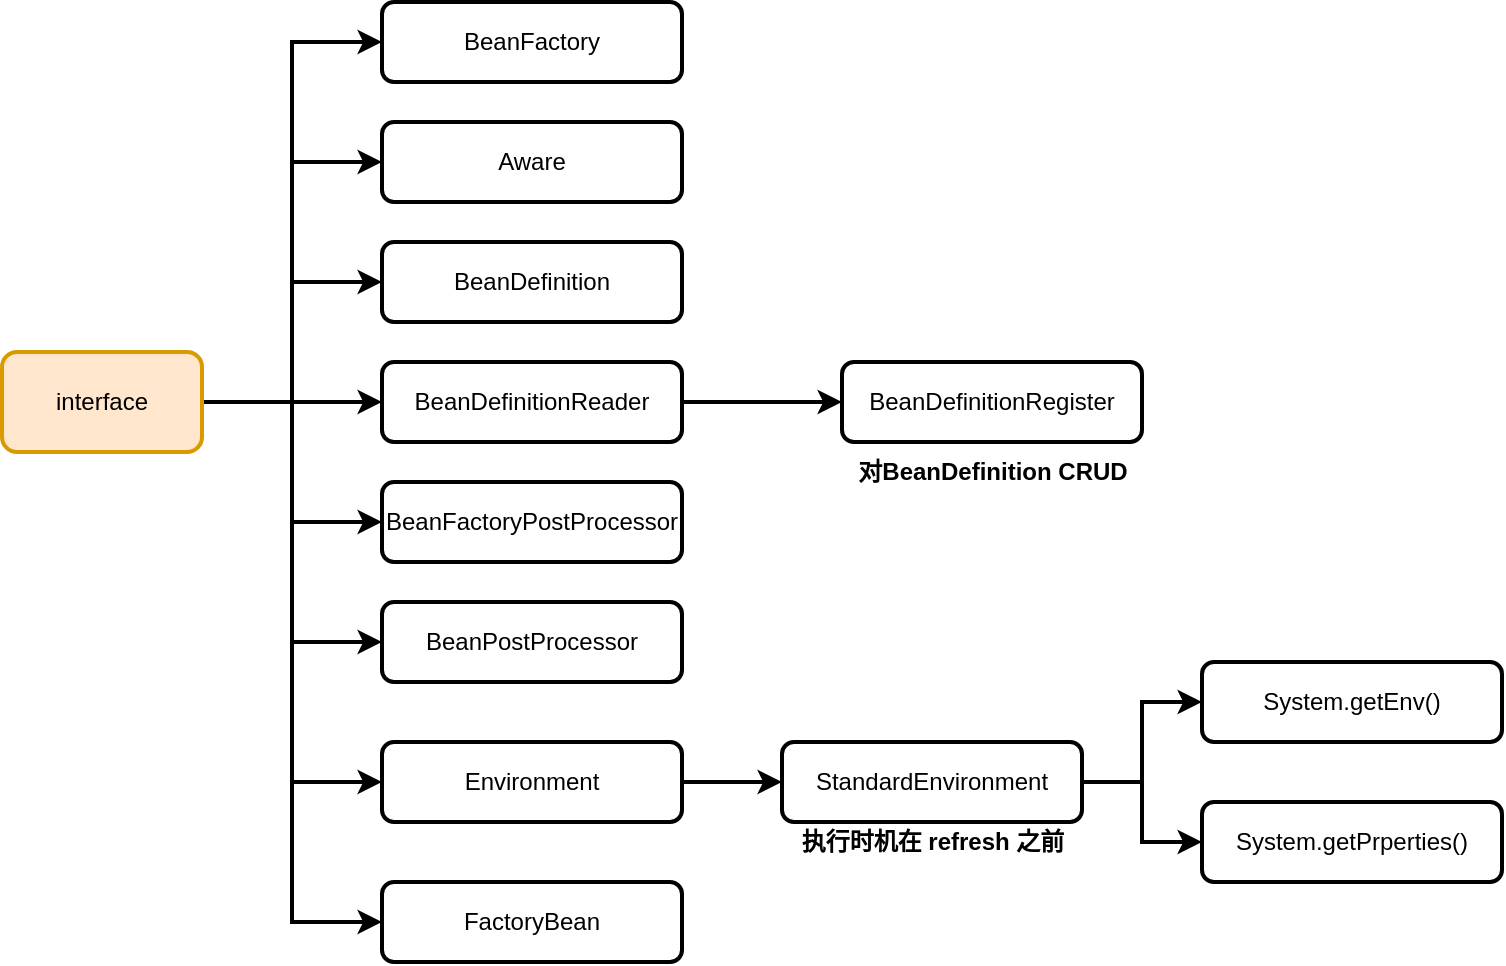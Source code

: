 <mxfile>
    <diagram id="aUQ94GuYCvivdaW4peMD" name="Page-1">
        <mxGraphModel dx="1536" dy="1131" grid="1" gridSize="10" guides="1" tooltips="1" connect="1" arrows="1" fold="1" page="1" pageScale="1" pageWidth="850" pageHeight="1100" math="0" shadow="0">
            <root>
                <mxCell id="0"/>
                <mxCell id="1" parent="0"/>
                <mxCell id="4" value="" style="edgeStyle=orthogonalEdgeStyle;rounded=0;orthogonalLoop=1;jettySize=auto;html=1;fontStyle=0;fontSize=12;strokeWidth=2;entryX=0;entryY=0.5;entryDx=0;entryDy=0;" edge="1" parent="1" source="2" target="3">
                    <mxGeometry relative="1" as="geometry"/>
                </mxCell>
                <mxCell id="18" style="edgeStyle=orthogonalEdgeStyle;rounded=0;orthogonalLoop=1;jettySize=auto;html=1;entryX=0;entryY=0.5;entryDx=0;entryDy=0;fontSize=12;strokeWidth=2;" edge="1" parent="1" source="2" target="6">
                    <mxGeometry relative="1" as="geometry"/>
                </mxCell>
                <mxCell id="20" style="edgeStyle=orthogonalEdgeStyle;rounded=0;orthogonalLoop=1;jettySize=auto;html=1;entryX=0;entryY=0.5;entryDx=0;entryDy=0;fontSize=12;strokeWidth=2;" edge="1" parent="1" source="2" target="8">
                    <mxGeometry relative="1" as="geometry"/>
                </mxCell>
                <mxCell id="21" style="edgeStyle=orthogonalEdgeStyle;rounded=0;orthogonalLoop=1;jettySize=auto;html=1;entryX=0;entryY=0.5;entryDx=0;entryDy=0;fontSize=12;strokeWidth=2;" edge="1" parent="1" source="2" target="9">
                    <mxGeometry relative="1" as="geometry"/>
                </mxCell>
                <mxCell id="22" style="edgeStyle=orthogonalEdgeStyle;rounded=0;orthogonalLoop=1;jettySize=auto;html=1;entryX=0;entryY=0.5;entryDx=0;entryDy=0;fontSize=12;strokeWidth=2;" edge="1" parent="1" source="2" target="10">
                    <mxGeometry relative="1" as="geometry"/>
                </mxCell>
                <mxCell id="23" style="edgeStyle=orthogonalEdgeStyle;rounded=0;orthogonalLoop=1;jettySize=auto;html=1;entryX=0;entryY=0.5;entryDx=0;entryDy=0;fontSize=12;strokeWidth=2;" edge="1" parent="1" source="2" target="11">
                    <mxGeometry relative="1" as="geometry"/>
                </mxCell>
                <mxCell id="25" style="edgeStyle=orthogonalEdgeStyle;rounded=0;orthogonalLoop=1;jettySize=auto;html=1;entryX=0;entryY=0.5;entryDx=0;entryDy=0;fontSize=12;strokeWidth=2;" edge="1" parent="1" source="2" target="7">
                    <mxGeometry relative="1" as="geometry"/>
                </mxCell>
                <mxCell id="27" style="edgeStyle=orthogonalEdgeStyle;rounded=0;orthogonalLoop=1;jettySize=auto;html=1;entryX=0;entryY=0.5;entryDx=0;entryDy=0;fontSize=12;strokeWidth=2;" edge="1" parent="1" source="2" target="26">
                    <mxGeometry relative="1" as="geometry"/>
                </mxCell>
                <mxCell id="2" value="interface" style="rounded=1;whiteSpace=wrap;html=1;strokeWidth=2;fontStyle=0;fillColor=#ffe6cc;strokeColor=#d79b00;" parent="1" vertex="1">
                    <mxGeometry x="40" y="255" width="100" height="50" as="geometry"/>
                </mxCell>
                <mxCell id="3" value="BeanFactory" style="rounded=1;whiteSpace=wrap;html=1;strokeWidth=2;fontStyle=0" vertex="1" parent="1">
                    <mxGeometry x="230" y="80" width="150" height="40" as="geometry"/>
                </mxCell>
                <mxCell id="6" value="Aware&lt;span style=&quot;color: rgba(0 , 0 , 0 , 0) ; font-family: monospace ; font-size: 0px&quot;&gt;%3CmxGraphModel%3E%3Croot%3E%3CmxCell%20id%3D%220%22%2F%3E%3CmxCell%20id%3D%221%22%20parent%3D%220%22%2F%3E%3CmxCell%20id%3D%222%22%20value%3D%22BeanFactory%22%20style%3D%22rounded%3D1%3BwhiteSpace%3Dwrap%3Bhtml%3D1%3BstrokeWidth%3D2%3BfontStyle%3D0%22%20vertex%3D%221%22%20parent%3D%221%22%3E%3CmxGeometry%20x%3D%22270%22%20y%3D%2280%22%20width%3D%22150%22%20height%3D%2240%22%20as%3D%22geometry%22%2F%3E%3C%2FmxCell%3E%3C%2Froot%3E%3C%2FmxGraphModel%3E&lt;/span&gt;" style="rounded=1;whiteSpace=wrap;html=1;strokeWidth=2;fontStyle=0" vertex="1" parent="1">
                    <mxGeometry x="230" y="140" width="150" height="40" as="geometry"/>
                </mxCell>
                <mxCell id="7" value="BeanDefinition" style="rounded=1;whiteSpace=wrap;html=1;strokeWidth=2;fontStyle=0" vertex="1" parent="1">
                    <mxGeometry x="230" y="200" width="150" height="40" as="geometry"/>
                </mxCell>
                <mxCell id="29" value="" style="edgeStyle=orthogonalEdgeStyle;rounded=0;orthogonalLoop=1;jettySize=auto;html=1;fontSize=12;strokeWidth=2;" edge="1" parent="1" source="8" target="28">
                    <mxGeometry relative="1" as="geometry"/>
                </mxCell>
                <mxCell id="8" value="BeanDefinitionReader" style="rounded=1;whiteSpace=wrap;html=1;strokeWidth=2;fontStyle=0" vertex="1" parent="1">
                    <mxGeometry x="230" y="260" width="150" height="40" as="geometry"/>
                </mxCell>
                <mxCell id="9" value="BeanFactoryPostProcessor" style="rounded=1;whiteSpace=wrap;html=1;strokeWidth=2;fontStyle=0" vertex="1" parent="1">
                    <mxGeometry x="230" y="320" width="150" height="40" as="geometry"/>
                </mxCell>
                <mxCell id="10" value="BeanPostProcessor" style="rounded=1;whiteSpace=wrap;html=1;strokeWidth=2;fontStyle=0" vertex="1" parent="1">
                    <mxGeometry x="230" y="380" width="150" height="40" as="geometry"/>
                </mxCell>
                <mxCell id="13" value="" style="edgeStyle=orthogonalEdgeStyle;rounded=0;orthogonalLoop=1;jettySize=auto;html=1;fontSize=12;strokeWidth=2;" edge="1" parent="1" source="11" target="12">
                    <mxGeometry relative="1" as="geometry"/>
                </mxCell>
                <mxCell id="11" value="Environment" style="rounded=1;whiteSpace=wrap;html=1;strokeWidth=2;fontStyle=0" vertex="1" parent="1">
                    <mxGeometry x="230" y="450" width="150" height="40" as="geometry"/>
                </mxCell>
                <mxCell id="15" value="" style="edgeStyle=orthogonalEdgeStyle;rounded=0;orthogonalLoop=1;jettySize=auto;html=1;fontSize=12;strokeWidth=2;entryX=0;entryY=0.5;entryDx=0;entryDy=0;" edge="1" parent="1" source="12" target="14">
                    <mxGeometry relative="1" as="geometry"/>
                </mxCell>
                <mxCell id="17" style="edgeStyle=orthogonalEdgeStyle;rounded=0;orthogonalLoop=1;jettySize=auto;html=1;fontSize=12;strokeWidth=2;" edge="1" parent="1" source="12" target="16">
                    <mxGeometry relative="1" as="geometry"/>
                </mxCell>
                <mxCell id="12" value="StandardEnvironment" style="rounded=1;whiteSpace=wrap;html=1;strokeWidth=2;fontStyle=0" vertex="1" parent="1">
                    <mxGeometry x="430" y="450" width="150" height="40" as="geometry"/>
                </mxCell>
                <mxCell id="14" value="System.getEnv()" style="rounded=1;whiteSpace=wrap;html=1;strokeWidth=2;fontStyle=0" vertex="1" parent="1">
                    <mxGeometry x="640" y="410" width="150" height="40" as="geometry"/>
                </mxCell>
                <mxCell id="16" value="System.getPrperties()" style="rounded=1;whiteSpace=wrap;html=1;strokeWidth=2;fontStyle=0" vertex="1" parent="1">
                    <mxGeometry x="640" y="480" width="150" height="40" as="geometry"/>
                </mxCell>
                <mxCell id="24" value="&lt;b&gt;执行时机在 refresh 之前&lt;/b&gt;" style="text;html=1;align=center;verticalAlign=middle;resizable=0;points=[];autosize=1;strokeColor=none;fontSize=12;" vertex="1" parent="1">
                    <mxGeometry x="430" y="490" width="150" height="20" as="geometry"/>
                </mxCell>
                <mxCell id="26" value="FactoryBean" style="rounded=1;whiteSpace=wrap;html=1;strokeWidth=2;fontStyle=0" vertex="1" parent="1">
                    <mxGeometry x="230" y="520" width="150" height="40" as="geometry"/>
                </mxCell>
                <mxCell id="28" value="BeanDefinitionRegister" style="rounded=1;whiteSpace=wrap;html=1;strokeWidth=2;fontStyle=0" vertex="1" parent="1">
                    <mxGeometry x="460" y="260" width="150" height="40" as="geometry"/>
                </mxCell>
                <mxCell id="30" value="&lt;b&gt;对BeanDefinition CRUD&lt;/b&gt;" style="text;html=1;align=center;verticalAlign=middle;resizable=0;points=[];autosize=1;strokeColor=none;fontSize=12;" vertex="1" parent="1">
                    <mxGeometry x="460" y="305" width="150" height="20" as="geometry"/>
                </mxCell>
            </root>
        </mxGraphModel>
    </diagram>
</mxfile>
